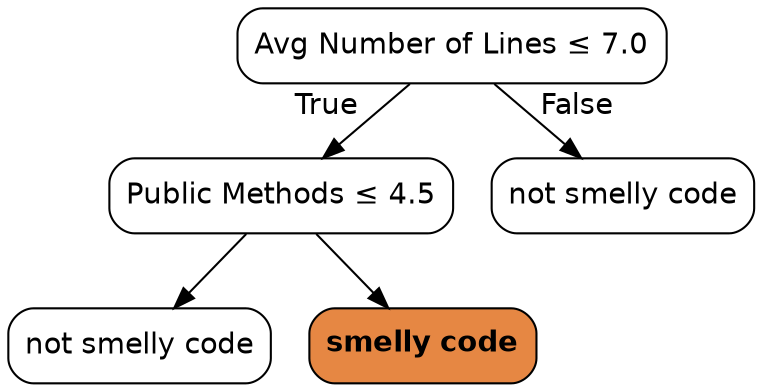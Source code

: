 digraph Tree {
node [color="black", fontname=helvetica, shape=box,  style="filled, rounded", fillcolor="#FFFFFF"];
edge [fontname=helvetica];
0 [label=<Avg Number of Lines &le; 7.0>];
1 [label=<Public Methods &le; 4.5>];
0 -> 1  [headlabel="True", labelangle=45, labeldistance="2.5"];
3 [label=<not smelly code>];
1 -> 3;
4 [label=<<b>smelly code</b>>, fillcolor="#e68743"];
1 -> 4;
2 [label=<not smelly code>];
0 -> 2  [headlabel="False", labelangle="-45", labeldistance="2.5"];
}
